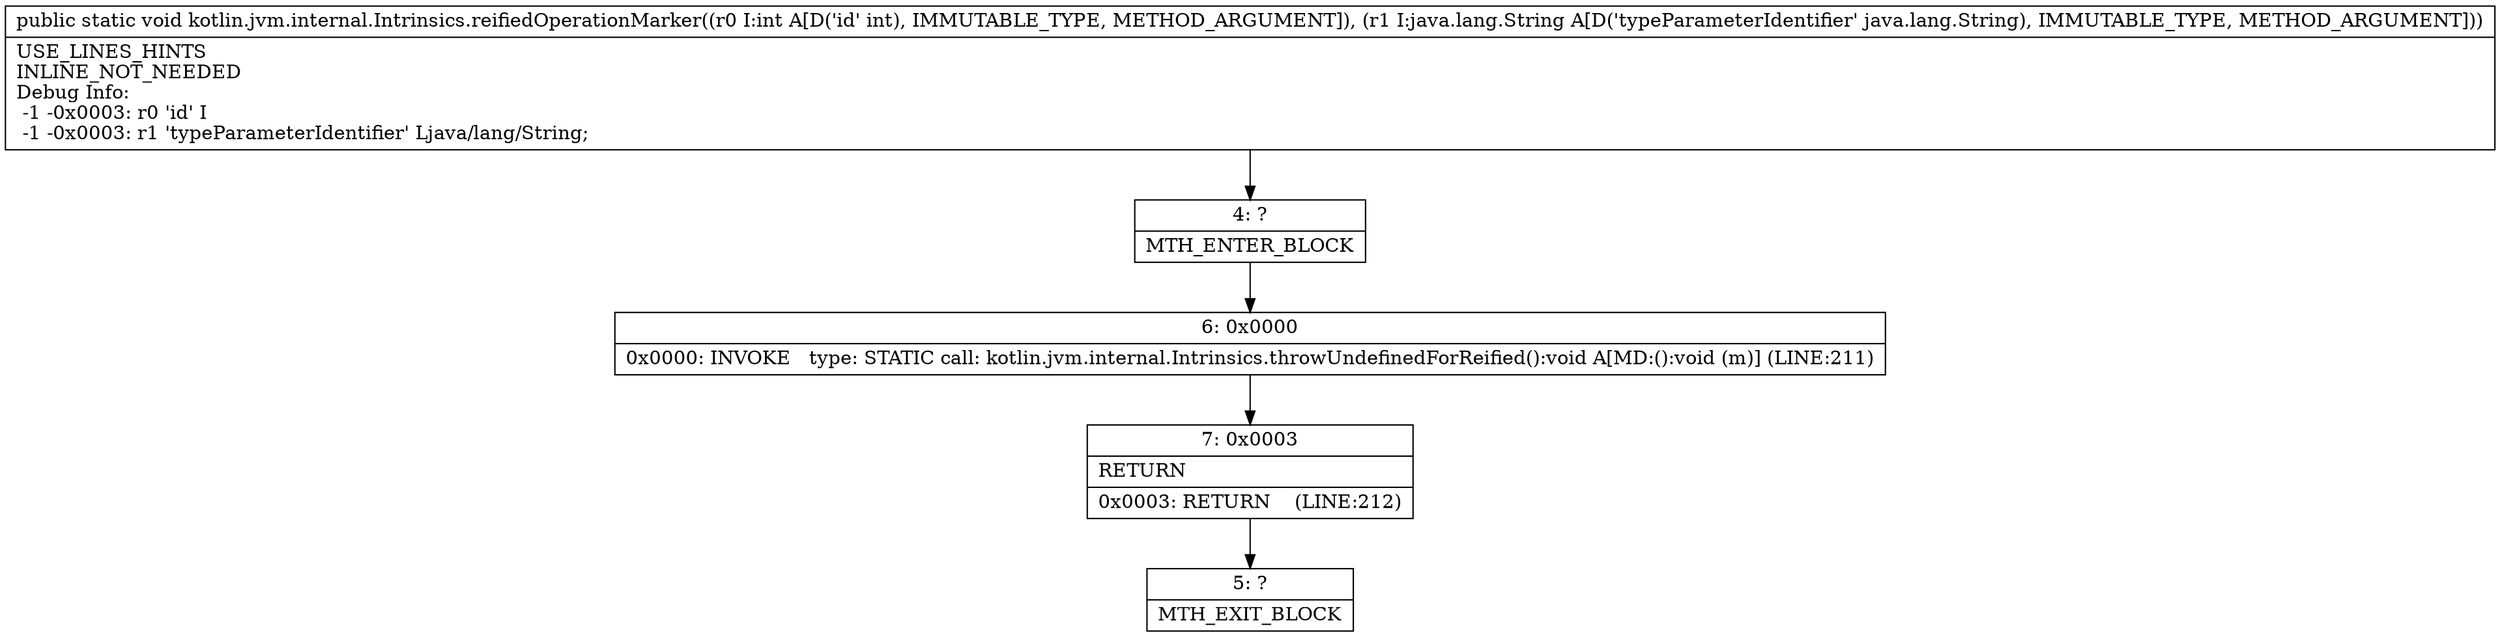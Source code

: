 digraph "CFG forkotlin.jvm.internal.Intrinsics.reifiedOperationMarker(ILjava\/lang\/String;)V" {
Node_4 [shape=record,label="{4\:\ ?|MTH_ENTER_BLOCK\l}"];
Node_6 [shape=record,label="{6\:\ 0x0000|0x0000: INVOKE   type: STATIC call: kotlin.jvm.internal.Intrinsics.throwUndefinedForReified():void A[MD:():void (m)] (LINE:211)\l}"];
Node_7 [shape=record,label="{7\:\ 0x0003|RETURN\l|0x0003: RETURN    (LINE:212)\l}"];
Node_5 [shape=record,label="{5\:\ ?|MTH_EXIT_BLOCK\l}"];
MethodNode[shape=record,label="{public static void kotlin.jvm.internal.Intrinsics.reifiedOperationMarker((r0 I:int A[D('id' int), IMMUTABLE_TYPE, METHOD_ARGUMENT]), (r1 I:java.lang.String A[D('typeParameterIdentifier' java.lang.String), IMMUTABLE_TYPE, METHOD_ARGUMENT]))  | USE_LINES_HINTS\lINLINE_NOT_NEEDED\lDebug Info:\l  \-1 \-0x0003: r0 'id' I\l  \-1 \-0x0003: r1 'typeParameterIdentifier' Ljava\/lang\/String;\l}"];
MethodNode -> Node_4;Node_4 -> Node_6;
Node_6 -> Node_7;
Node_7 -> Node_5;
}

